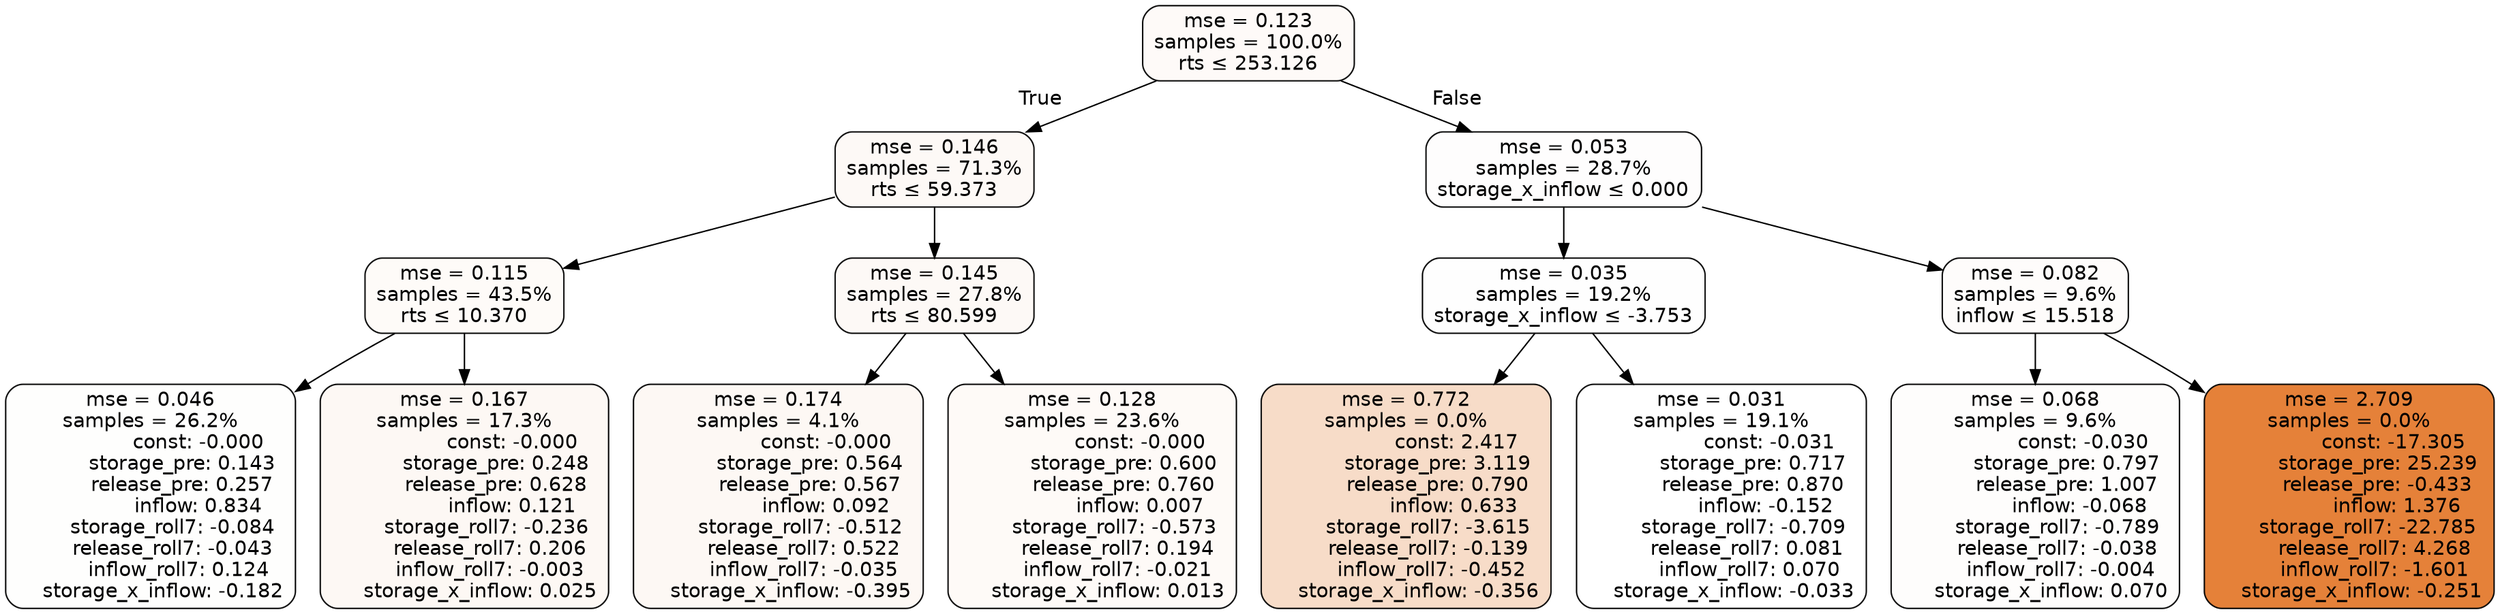 digraph tree {
bgcolor="transparent"
node [shape=rectangle, style="filled, rounded", color="black", fontname=helvetica] ;
edge [fontname=helvetica] ;
	"0" [label="mse = 0.123
samples = 100.0%
rts &le; 253.126", fillcolor="#fefaf8"]
	"1" [label="mse = 0.146
samples = 71.3%
rts &le; 59.373", fillcolor="#fdf9f6"]
	"2" [label="mse = 0.115
samples = 43.5%
rts &le; 10.370", fillcolor="#fefbf8"]
	"3" [label="mse = 0.046
samples = 26.2%
               const: -0.000
          storage_pre: 0.143
          release_pre: 0.257
               inflow: 0.834
       storage_roll7: -0.084
       release_roll7: -0.043
         inflow_roll7: 0.124
    storage_x_inflow: -0.182", fillcolor="#fefefd"]
	"4" [label="mse = 0.167
samples = 17.3%
               const: -0.000
          storage_pre: 0.248
          release_pre: 0.628
               inflow: 0.121
       storage_roll7: -0.236
        release_roll7: 0.206
        inflow_roll7: -0.003
     storage_x_inflow: 0.025", fillcolor="#fdf8f4"]
	"5" [label="mse = 0.145
samples = 27.8%
rts &le; 80.599", fillcolor="#fdf9f6"]
	"6" [label="mse = 0.174
samples = 4.1%
               const: -0.000
          storage_pre: 0.564
          release_pre: 0.567
               inflow: 0.092
       storage_roll7: -0.512
        release_roll7: 0.522
        inflow_roll7: -0.035
    storage_x_inflow: -0.395", fillcolor="#fdf8f4"]
	"7" [label="mse = 0.128
samples = 23.6%
               const: -0.000
          storage_pre: 0.600
          release_pre: 0.760
               inflow: 0.007
       storage_roll7: -0.573
        release_roll7: 0.194
        inflow_roll7: -0.021
     storage_x_inflow: 0.013", fillcolor="#fefaf7"]
	"8" [label="mse = 0.053
samples = 28.7%
storage_x_inflow &le; 0.000", fillcolor="#fefdfd"]
	"9" [label="mse = 0.035
samples = 19.2%
storage_x_inflow &le; -3.753", fillcolor="#fefefe"]
	"10" [label="mse = 0.772
samples = 0.0%
                const: 2.417
          storage_pre: 3.119
          release_pre: 0.790
               inflow: 0.633
       storage_roll7: -3.615
       release_roll7: -0.139
        inflow_roll7: -0.452
    storage_x_inflow: -0.356", fillcolor="#f7dcc8"]
	"11" [label="mse = 0.031
samples = 19.1%
               const: -0.031
          storage_pre: 0.717
          release_pre: 0.870
              inflow: -0.152
       storage_roll7: -0.709
        release_roll7: 0.081
         inflow_roll7: 0.070
    storage_x_inflow: -0.033", fillcolor="#ffffff"]
	"12" [label="mse = 0.082
samples = 9.6%
inflow &le; 15.518", fillcolor="#fefcfb"]
	"13" [label="mse = 0.068
samples = 9.6%
               const: -0.030
          storage_pre: 0.797
          release_pre: 1.007
              inflow: -0.068
       storage_roll7: -0.789
       release_roll7: -0.038
        inflow_roll7: -0.004
     storage_x_inflow: 0.070", fillcolor="#fefdfc"]
	"14" [label="mse = 2.709
samples = 0.0%
              const: -17.305
         storage_pre: 25.239
         release_pre: -0.433
               inflow: 1.376
      storage_roll7: -22.785
        release_roll7: 4.268
        inflow_roll7: -1.601
    storage_x_inflow: -0.251", fillcolor="#e58139"]

	"0" -> "1" [labeldistance=2.5, labelangle=45, headlabel="True"]
	"1" -> "2"
	"2" -> "3"
	"2" -> "4"
	"1" -> "5"
	"5" -> "6"
	"5" -> "7"
	"0" -> "8" [labeldistance=2.5, labelangle=-45, headlabel="False"]
	"8" -> "9"
	"9" -> "10"
	"9" -> "11"
	"8" -> "12"
	"12" -> "13"
	"12" -> "14"
}
